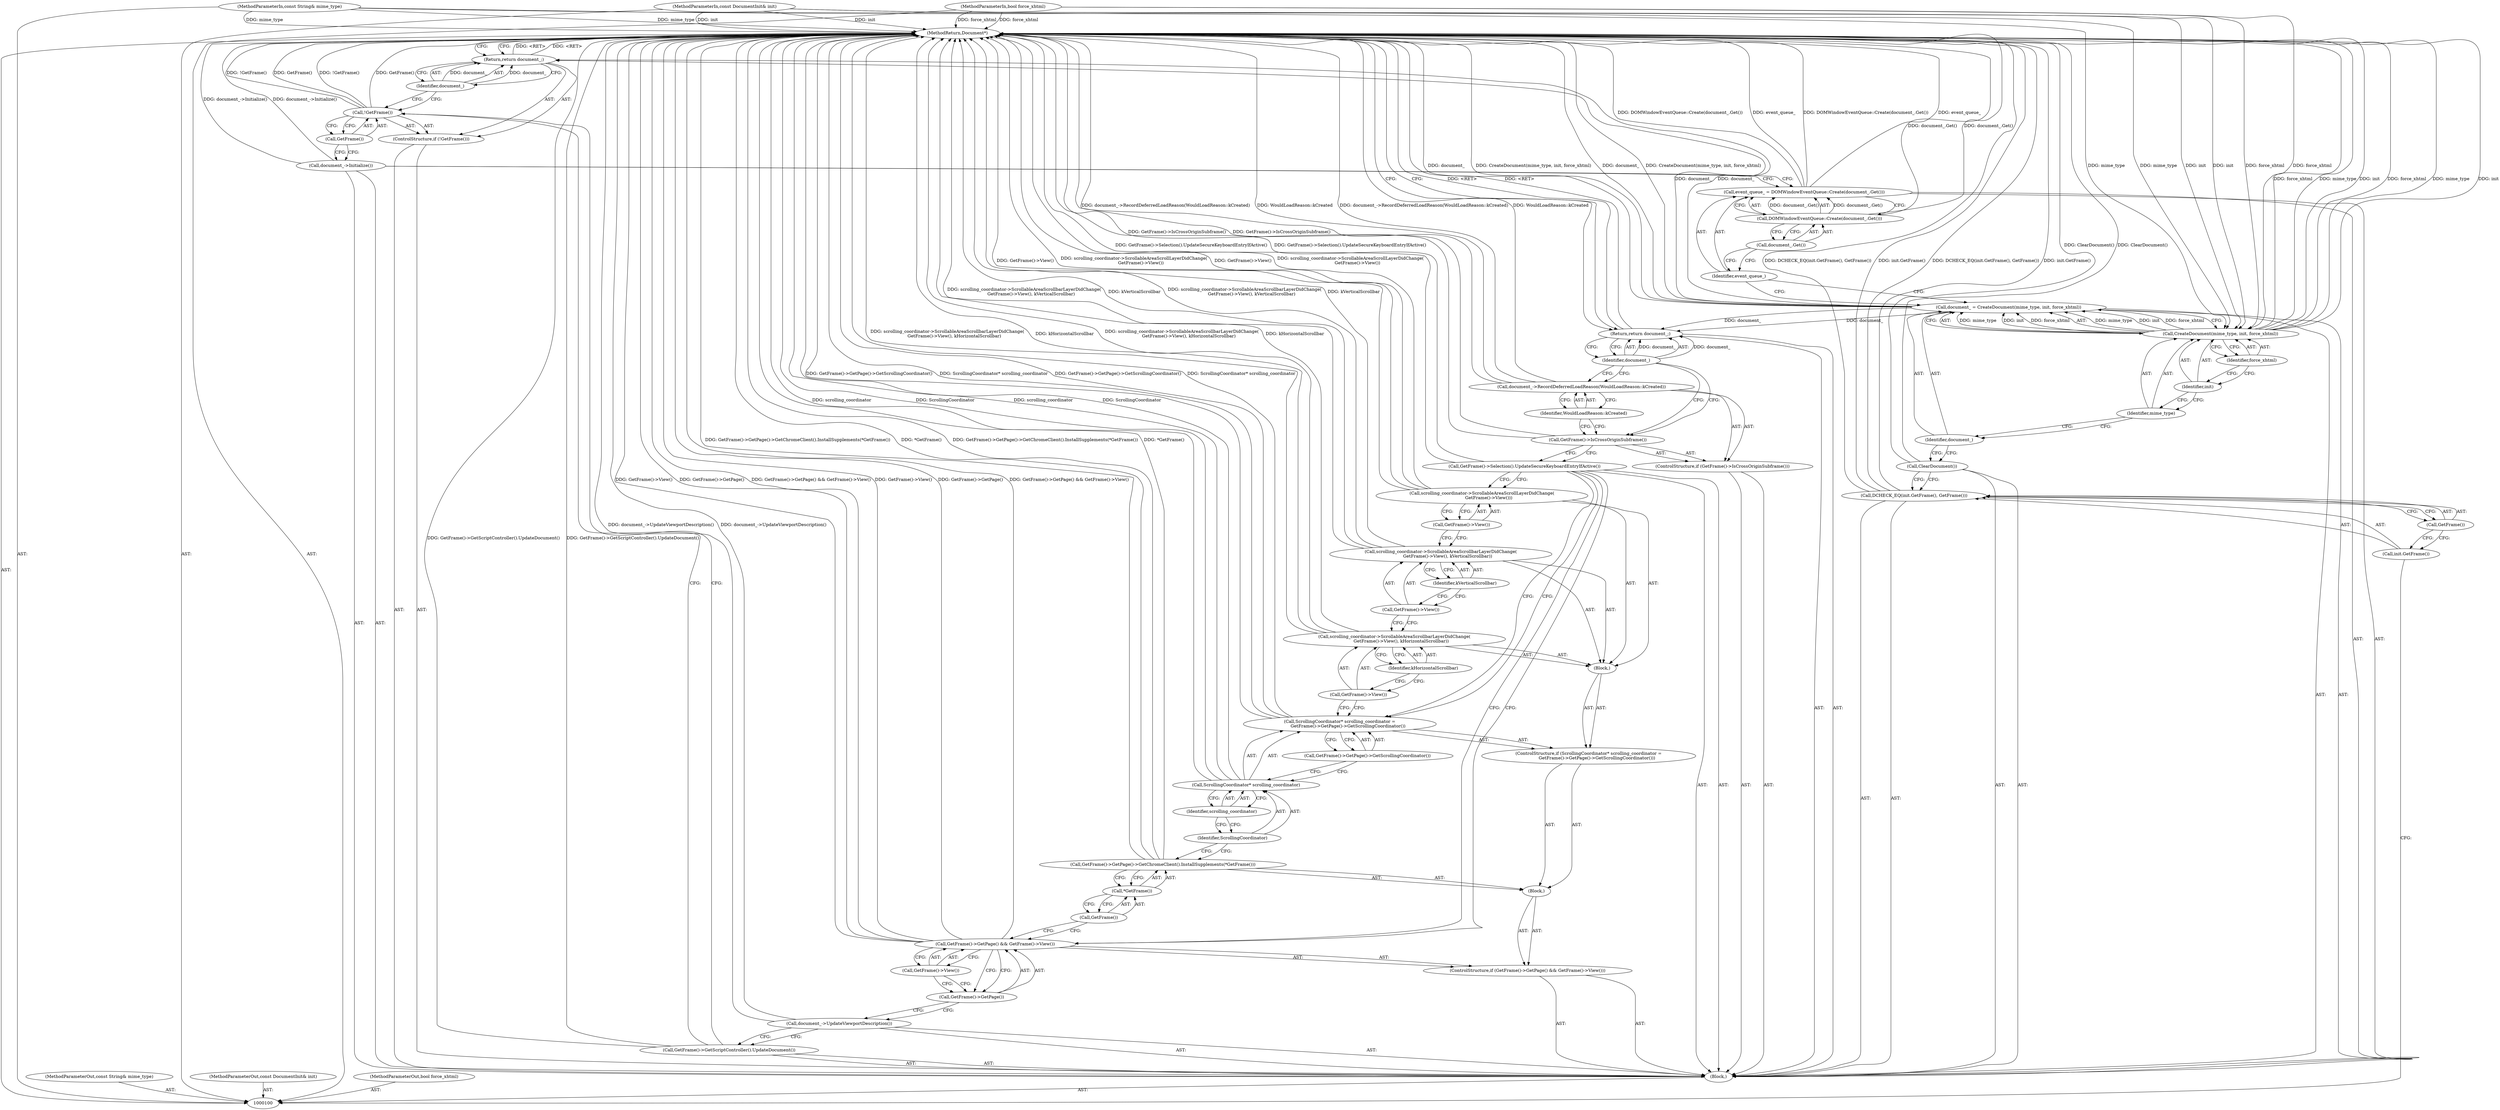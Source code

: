 digraph "1_Chrome_f1574f25e1402e748bf2bd7e28ce3dd96ceb1ca4_1" {
"1000157" [label="(MethodReturn,Document*)"];
"1000101" [label="(MethodParameterIn,const String& mime_type)"];
"1000256" [label="(MethodParameterOut,const String& mime_type)"];
"1000119" [label="(Call,document_->Initialize())"];
"1000120" [label="(ControlStructure,if (!GetFrame()))"];
"1000121" [label="(Call,!GetFrame())"];
"1000122" [label="(Call,GetFrame())"];
"1000124" [label="(Identifier,document_)"];
"1000123" [label="(Return,return document_;)"];
"1000125" [label="(Call,GetFrame()->GetScriptController().UpdateDocument())"];
"1000126" [label="(Call,document_->UpdateViewportDescription())"];
"1000127" [label="(ControlStructure,if (GetFrame()->GetPage() && GetFrame()->View()))"];
"1000130" [label="(Call,GetFrame()->View())"];
"1000131" [label="(Block,)"];
"1000128" [label="(Call,GetFrame()->GetPage() && GetFrame()->View())"];
"1000129" [label="(Call,GetFrame()->GetPage())"];
"1000132" [label="(Call,GetFrame()->GetPage()->GetChromeClient().InstallSupplements(*GetFrame()))"];
"1000133" [label="(Call,*GetFrame())"];
"1000134" [label="(Call,GetFrame())"];
"1000102" [label="(MethodParameterIn,const DocumentInit& init)"];
"1000257" [label="(MethodParameterOut,const DocumentInit& init)"];
"1000139" [label="(Identifier,scrolling_coordinator)"];
"1000135" [label="(ControlStructure,if (ScrollingCoordinator* scrolling_coordinator =\n            GetFrame()->GetPage()->GetScrollingCoordinator()))"];
"1000136" [label="(Call,ScrollingCoordinator* scrolling_coordinator =\n            GetFrame()->GetPage()->GetScrollingCoordinator())"];
"1000137" [label="(Call,ScrollingCoordinator* scrolling_coordinator)"];
"1000138" [label="(Identifier,ScrollingCoordinator)"];
"1000140" [label="(Call,GetFrame()->GetPage()->GetScrollingCoordinator())"];
"1000141" [label="(Block,)"];
"1000142" [label="(Call,scrolling_coordinator->ScrollableAreaScrollbarLayerDidChange(\n          GetFrame()->View(), kHorizontalScrollbar))"];
"1000143" [label="(Call,GetFrame()->View())"];
"1000144" [label="(Identifier,kHorizontalScrollbar)"];
"1000145" [label="(Call,scrolling_coordinator->ScrollableAreaScrollbarLayerDidChange(\n          GetFrame()->View(), kVerticalScrollbar))"];
"1000146" [label="(Call,GetFrame()->View())"];
"1000147" [label="(Identifier,kVerticalScrollbar)"];
"1000148" [label="(Call,scrolling_coordinator->ScrollableAreaScrollLayerDidChange(\n          GetFrame()->View()))"];
"1000149" [label="(Call,GetFrame()->View())"];
"1000103" [label="(MethodParameterIn,bool force_xhtml)"];
"1000258" [label="(MethodParameterOut,bool force_xhtml)"];
"1000104" [label="(Block,)"];
"1000150" [label="(Call,GetFrame()->Selection().UpdateSecureKeyboardEntryIfActive())"];
"1000151" [label="(ControlStructure,if (GetFrame()->IsCrossOriginSubframe()))"];
"1000152" [label="(Call,GetFrame()->IsCrossOriginSubframe())"];
"1000154" [label="(Identifier,WouldLoadReason::kCreated)"];
"1000153" [label="(Call,document_->RecordDeferredLoadReason(WouldLoadReason::kCreated))"];
"1000155" [label="(Return,return document_;)"];
"1000156" [label="(Identifier,document_)"];
"1000106" [label="(Call,init.GetFrame())"];
"1000105" [label="(Call,DCHECK_EQ(init.GetFrame(), GetFrame()))"];
"1000107" [label="(Call,GetFrame())"];
"1000108" [label="(Call,ClearDocument())"];
"1000111" [label="(Call,CreateDocument(mime_type, init, force_xhtml))"];
"1000109" [label="(Call,document_ = CreateDocument(mime_type, init, force_xhtml))"];
"1000110" [label="(Identifier,document_)"];
"1000112" [label="(Identifier,mime_type)"];
"1000113" [label="(Identifier,init)"];
"1000114" [label="(Identifier,force_xhtml)"];
"1000117" [label="(Call,DOMWindowEventQueue::Create(document_.Get()))"];
"1000115" [label="(Call,event_queue_ = DOMWindowEventQueue::Create(document_.Get()))"];
"1000116" [label="(Identifier,event_queue_)"];
"1000118" [label="(Call,document_.Get())"];
"1000157" -> "1000100"  [label="AST: "];
"1000157" -> "1000123"  [label="CFG: "];
"1000157" -> "1000155"  [label="CFG: "];
"1000155" -> "1000157"  [label="DDG: <RET>"];
"1000115" -> "1000157"  [label="DDG: DOMWindowEventQueue::Create(document_.Get())"];
"1000115" -> "1000157"  [label="DDG: event_queue_"];
"1000142" -> "1000157"  [label="DDG: scrolling_coordinator->ScrollableAreaScrollbarLayerDidChange(\n          GetFrame()->View(), kHorizontalScrollbar)"];
"1000142" -> "1000157"  [label="DDG: kHorizontalScrollbar"];
"1000125" -> "1000157"  [label="DDG: GetFrame()->GetScriptController().UpdateDocument()"];
"1000108" -> "1000157"  [label="DDG: ClearDocument()"];
"1000105" -> "1000157"  [label="DDG: DCHECK_EQ(init.GetFrame(), GetFrame())"];
"1000105" -> "1000157"  [label="DDG: init.GetFrame()"];
"1000111" -> "1000157"  [label="DDG: force_xhtml"];
"1000111" -> "1000157"  [label="DDG: mime_type"];
"1000111" -> "1000157"  [label="DDG: init"];
"1000153" -> "1000157"  [label="DDG: document_->RecordDeferredLoadReason(WouldLoadReason::kCreated)"];
"1000153" -> "1000157"  [label="DDG: WouldLoadReason::kCreated"];
"1000117" -> "1000157"  [label="DDG: document_.Get()"];
"1000150" -> "1000157"  [label="DDG: GetFrame()->Selection().UpdateSecureKeyboardEntryIfActive()"];
"1000119" -> "1000157"  [label="DDG: document_->Initialize()"];
"1000128" -> "1000157"  [label="DDG: GetFrame()->View()"];
"1000128" -> "1000157"  [label="DDG: GetFrame()->GetPage()"];
"1000128" -> "1000157"  [label="DDG: GetFrame()->GetPage() && GetFrame()->View()"];
"1000126" -> "1000157"  [label="DDG: document_->UpdateViewportDescription()"];
"1000132" -> "1000157"  [label="DDG: GetFrame()->GetPage()->GetChromeClient().InstallSupplements(*GetFrame())"];
"1000132" -> "1000157"  [label="DDG: *GetFrame()"];
"1000137" -> "1000157"  [label="DDG: scrolling_coordinator"];
"1000137" -> "1000157"  [label="DDG: ScrollingCoordinator"];
"1000136" -> "1000157"  [label="DDG: GetFrame()->GetPage()->GetScrollingCoordinator()"];
"1000136" -> "1000157"  [label="DDG: ScrollingCoordinator* scrolling_coordinator"];
"1000152" -> "1000157"  [label="DDG: GetFrame()->IsCrossOriginSubframe()"];
"1000103" -> "1000157"  [label="DDG: force_xhtml"];
"1000121" -> "1000157"  [label="DDG: !GetFrame()"];
"1000121" -> "1000157"  [label="DDG: GetFrame()"];
"1000148" -> "1000157"  [label="DDG: GetFrame()->View()"];
"1000148" -> "1000157"  [label="DDG: scrolling_coordinator->ScrollableAreaScrollLayerDidChange(\n          GetFrame()->View())"];
"1000102" -> "1000157"  [label="DDG: init"];
"1000101" -> "1000157"  [label="DDG: mime_type"];
"1000109" -> "1000157"  [label="DDG: document_"];
"1000109" -> "1000157"  [label="DDG: CreateDocument(mime_type, init, force_xhtml)"];
"1000145" -> "1000157"  [label="DDG: scrolling_coordinator->ScrollableAreaScrollbarLayerDidChange(\n          GetFrame()->View(), kVerticalScrollbar)"];
"1000145" -> "1000157"  [label="DDG: kVerticalScrollbar"];
"1000123" -> "1000157"  [label="DDG: <RET>"];
"1000101" -> "1000100"  [label="AST: "];
"1000101" -> "1000157"  [label="DDG: mime_type"];
"1000101" -> "1000111"  [label="DDG: mime_type"];
"1000256" -> "1000100"  [label="AST: "];
"1000119" -> "1000104"  [label="AST: "];
"1000119" -> "1000115"  [label="CFG: "];
"1000122" -> "1000119"  [label="CFG: "];
"1000119" -> "1000157"  [label="DDG: document_->Initialize()"];
"1000120" -> "1000104"  [label="AST: "];
"1000121" -> "1000120"  [label="AST: "];
"1000123" -> "1000120"  [label="AST: "];
"1000121" -> "1000120"  [label="AST: "];
"1000121" -> "1000122"  [label="CFG: "];
"1000122" -> "1000121"  [label="AST: "];
"1000124" -> "1000121"  [label="CFG: "];
"1000125" -> "1000121"  [label="CFG: "];
"1000121" -> "1000157"  [label="DDG: !GetFrame()"];
"1000121" -> "1000157"  [label="DDG: GetFrame()"];
"1000122" -> "1000121"  [label="AST: "];
"1000122" -> "1000119"  [label="CFG: "];
"1000121" -> "1000122"  [label="CFG: "];
"1000124" -> "1000123"  [label="AST: "];
"1000124" -> "1000121"  [label="CFG: "];
"1000123" -> "1000124"  [label="CFG: "];
"1000124" -> "1000123"  [label="DDG: document_"];
"1000123" -> "1000120"  [label="AST: "];
"1000123" -> "1000124"  [label="CFG: "];
"1000124" -> "1000123"  [label="AST: "];
"1000157" -> "1000123"  [label="CFG: "];
"1000123" -> "1000157"  [label="DDG: <RET>"];
"1000124" -> "1000123"  [label="DDG: document_"];
"1000109" -> "1000123"  [label="DDG: document_"];
"1000125" -> "1000104"  [label="AST: "];
"1000125" -> "1000121"  [label="CFG: "];
"1000126" -> "1000125"  [label="CFG: "];
"1000125" -> "1000157"  [label="DDG: GetFrame()->GetScriptController().UpdateDocument()"];
"1000126" -> "1000104"  [label="AST: "];
"1000126" -> "1000125"  [label="CFG: "];
"1000129" -> "1000126"  [label="CFG: "];
"1000126" -> "1000157"  [label="DDG: document_->UpdateViewportDescription()"];
"1000127" -> "1000104"  [label="AST: "];
"1000128" -> "1000127"  [label="AST: "];
"1000131" -> "1000127"  [label="AST: "];
"1000130" -> "1000128"  [label="AST: "];
"1000130" -> "1000129"  [label="CFG: "];
"1000128" -> "1000130"  [label="CFG: "];
"1000131" -> "1000127"  [label="AST: "];
"1000132" -> "1000131"  [label="AST: "];
"1000135" -> "1000131"  [label="AST: "];
"1000128" -> "1000127"  [label="AST: "];
"1000128" -> "1000129"  [label="CFG: "];
"1000128" -> "1000130"  [label="CFG: "];
"1000129" -> "1000128"  [label="AST: "];
"1000130" -> "1000128"  [label="AST: "];
"1000134" -> "1000128"  [label="CFG: "];
"1000150" -> "1000128"  [label="CFG: "];
"1000128" -> "1000157"  [label="DDG: GetFrame()->View()"];
"1000128" -> "1000157"  [label="DDG: GetFrame()->GetPage()"];
"1000128" -> "1000157"  [label="DDG: GetFrame()->GetPage() && GetFrame()->View()"];
"1000129" -> "1000128"  [label="AST: "];
"1000129" -> "1000126"  [label="CFG: "];
"1000130" -> "1000129"  [label="CFG: "];
"1000128" -> "1000129"  [label="CFG: "];
"1000132" -> "1000131"  [label="AST: "];
"1000132" -> "1000133"  [label="CFG: "];
"1000133" -> "1000132"  [label="AST: "];
"1000138" -> "1000132"  [label="CFG: "];
"1000132" -> "1000157"  [label="DDG: GetFrame()->GetPage()->GetChromeClient().InstallSupplements(*GetFrame())"];
"1000132" -> "1000157"  [label="DDG: *GetFrame()"];
"1000133" -> "1000132"  [label="AST: "];
"1000133" -> "1000134"  [label="CFG: "];
"1000134" -> "1000133"  [label="AST: "];
"1000132" -> "1000133"  [label="CFG: "];
"1000134" -> "1000133"  [label="AST: "];
"1000134" -> "1000128"  [label="CFG: "];
"1000133" -> "1000134"  [label="CFG: "];
"1000102" -> "1000100"  [label="AST: "];
"1000102" -> "1000157"  [label="DDG: init"];
"1000102" -> "1000111"  [label="DDG: init"];
"1000257" -> "1000100"  [label="AST: "];
"1000139" -> "1000137"  [label="AST: "];
"1000139" -> "1000138"  [label="CFG: "];
"1000137" -> "1000139"  [label="CFG: "];
"1000135" -> "1000131"  [label="AST: "];
"1000136" -> "1000135"  [label="AST: "];
"1000141" -> "1000135"  [label="AST: "];
"1000136" -> "1000135"  [label="AST: "];
"1000136" -> "1000140"  [label="CFG: "];
"1000137" -> "1000136"  [label="AST: "];
"1000140" -> "1000136"  [label="AST: "];
"1000143" -> "1000136"  [label="CFG: "];
"1000150" -> "1000136"  [label="CFG: "];
"1000136" -> "1000157"  [label="DDG: GetFrame()->GetPage()->GetScrollingCoordinator()"];
"1000136" -> "1000157"  [label="DDG: ScrollingCoordinator* scrolling_coordinator"];
"1000137" -> "1000136"  [label="AST: "];
"1000137" -> "1000139"  [label="CFG: "];
"1000138" -> "1000137"  [label="AST: "];
"1000139" -> "1000137"  [label="AST: "];
"1000140" -> "1000137"  [label="CFG: "];
"1000137" -> "1000157"  [label="DDG: scrolling_coordinator"];
"1000137" -> "1000157"  [label="DDG: ScrollingCoordinator"];
"1000138" -> "1000137"  [label="AST: "];
"1000138" -> "1000132"  [label="CFG: "];
"1000139" -> "1000138"  [label="CFG: "];
"1000140" -> "1000136"  [label="AST: "];
"1000140" -> "1000137"  [label="CFG: "];
"1000136" -> "1000140"  [label="CFG: "];
"1000141" -> "1000135"  [label="AST: "];
"1000142" -> "1000141"  [label="AST: "];
"1000145" -> "1000141"  [label="AST: "];
"1000148" -> "1000141"  [label="AST: "];
"1000142" -> "1000141"  [label="AST: "];
"1000142" -> "1000144"  [label="CFG: "];
"1000143" -> "1000142"  [label="AST: "];
"1000144" -> "1000142"  [label="AST: "];
"1000146" -> "1000142"  [label="CFG: "];
"1000142" -> "1000157"  [label="DDG: scrolling_coordinator->ScrollableAreaScrollbarLayerDidChange(\n          GetFrame()->View(), kHorizontalScrollbar)"];
"1000142" -> "1000157"  [label="DDG: kHorizontalScrollbar"];
"1000143" -> "1000142"  [label="AST: "];
"1000143" -> "1000136"  [label="CFG: "];
"1000144" -> "1000143"  [label="CFG: "];
"1000144" -> "1000142"  [label="AST: "];
"1000144" -> "1000143"  [label="CFG: "];
"1000142" -> "1000144"  [label="CFG: "];
"1000145" -> "1000141"  [label="AST: "];
"1000145" -> "1000147"  [label="CFG: "];
"1000146" -> "1000145"  [label="AST: "];
"1000147" -> "1000145"  [label="AST: "];
"1000149" -> "1000145"  [label="CFG: "];
"1000145" -> "1000157"  [label="DDG: scrolling_coordinator->ScrollableAreaScrollbarLayerDidChange(\n          GetFrame()->View(), kVerticalScrollbar)"];
"1000145" -> "1000157"  [label="DDG: kVerticalScrollbar"];
"1000146" -> "1000145"  [label="AST: "];
"1000146" -> "1000142"  [label="CFG: "];
"1000147" -> "1000146"  [label="CFG: "];
"1000147" -> "1000145"  [label="AST: "];
"1000147" -> "1000146"  [label="CFG: "];
"1000145" -> "1000147"  [label="CFG: "];
"1000148" -> "1000141"  [label="AST: "];
"1000148" -> "1000149"  [label="CFG: "];
"1000149" -> "1000148"  [label="AST: "];
"1000150" -> "1000148"  [label="CFG: "];
"1000148" -> "1000157"  [label="DDG: GetFrame()->View()"];
"1000148" -> "1000157"  [label="DDG: scrolling_coordinator->ScrollableAreaScrollLayerDidChange(\n          GetFrame()->View())"];
"1000149" -> "1000148"  [label="AST: "];
"1000149" -> "1000145"  [label="CFG: "];
"1000148" -> "1000149"  [label="CFG: "];
"1000103" -> "1000100"  [label="AST: "];
"1000103" -> "1000157"  [label="DDG: force_xhtml"];
"1000103" -> "1000111"  [label="DDG: force_xhtml"];
"1000258" -> "1000100"  [label="AST: "];
"1000104" -> "1000100"  [label="AST: "];
"1000105" -> "1000104"  [label="AST: "];
"1000108" -> "1000104"  [label="AST: "];
"1000109" -> "1000104"  [label="AST: "];
"1000115" -> "1000104"  [label="AST: "];
"1000119" -> "1000104"  [label="AST: "];
"1000120" -> "1000104"  [label="AST: "];
"1000125" -> "1000104"  [label="AST: "];
"1000126" -> "1000104"  [label="AST: "];
"1000127" -> "1000104"  [label="AST: "];
"1000150" -> "1000104"  [label="AST: "];
"1000151" -> "1000104"  [label="AST: "];
"1000155" -> "1000104"  [label="AST: "];
"1000150" -> "1000104"  [label="AST: "];
"1000150" -> "1000148"  [label="CFG: "];
"1000150" -> "1000136"  [label="CFG: "];
"1000150" -> "1000128"  [label="CFG: "];
"1000152" -> "1000150"  [label="CFG: "];
"1000150" -> "1000157"  [label="DDG: GetFrame()->Selection().UpdateSecureKeyboardEntryIfActive()"];
"1000151" -> "1000104"  [label="AST: "];
"1000152" -> "1000151"  [label="AST: "];
"1000153" -> "1000151"  [label="AST: "];
"1000152" -> "1000151"  [label="AST: "];
"1000152" -> "1000150"  [label="CFG: "];
"1000154" -> "1000152"  [label="CFG: "];
"1000156" -> "1000152"  [label="CFG: "];
"1000152" -> "1000157"  [label="DDG: GetFrame()->IsCrossOriginSubframe()"];
"1000154" -> "1000153"  [label="AST: "];
"1000154" -> "1000152"  [label="CFG: "];
"1000153" -> "1000154"  [label="CFG: "];
"1000153" -> "1000151"  [label="AST: "];
"1000153" -> "1000154"  [label="CFG: "];
"1000154" -> "1000153"  [label="AST: "];
"1000156" -> "1000153"  [label="CFG: "];
"1000153" -> "1000157"  [label="DDG: document_->RecordDeferredLoadReason(WouldLoadReason::kCreated)"];
"1000153" -> "1000157"  [label="DDG: WouldLoadReason::kCreated"];
"1000155" -> "1000104"  [label="AST: "];
"1000155" -> "1000156"  [label="CFG: "];
"1000156" -> "1000155"  [label="AST: "];
"1000157" -> "1000155"  [label="CFG: "];
"1000155" -> "1000157"  [label="DDG: <RET>"];
"1000156" -> "1000155"  [label="DDG: document_"];
"1000109" -> "1000155"  [label="DDG: document_"];
"1000156" -> "1000155"  [label="AST: "];
"1000156" -> "1000153"  [label="CFG: "];
"1000156" -> "1000152"  [label="CFG: "];
"1000155" -> "1000156"  [label="CFG: "];
"1000156" -> "1000155"  [label="DDG: document_"];
"1000106" -> "1000105"  [label="AST: "];
"1000106" -> "1000100"  [label="CFG: "];
"1000107" -> "1000106"  [label="CFG: "];
"1000105" -> "1000104"  [label="AST: "];
"1000105" -> "1000107"  [label="CFG: "];
"1000106" -> "1000105"  [label="AST: "];
"1000107" -> "1000105"  [label="AST: "];
"1000108" -> "1000105"  [label="CFG: "];
"1000105" -> "1000157"  [label="DDG: DCHECK_EQ(init.GetFrame(), GetFrame())"];
"1000105" -> "1000157"  [label="DDG: init.GetFrame()"];
"1000107" -> "1000105"  [label="AST: "];
"1000107" -> "1000106"  [label="CFG: "];
"1000105" -> "1000107"  [label="CFG: "];
"1000108" -> "1000104"  [label="AST: "];
"1000108" -> "1000105"  [label="CFG: "];
"1000110" -> "1000108"  [label="CFG: "];
"1000108" -> "1000157"  [label="DDG: ClearDocument()"];
"1000111" -> "1000109"  [label="AST: "];
"1000111" -> "1000114"  [label="CFG: "];
"1000112" -> "1000111"  [label="AST: "];
"1000113" -> "1000111"  [label="AST: "];
"1000114" -> "1000111"  [label="AST: "];
"1000109" -> "1000111"  [label="CFG: "];
"1000111" -> "1000157"  [label="DDG: force_xhtml"];
"1000111" -> "1000157"  [label="DDG: mime_type"];
"1000111" -> "1000157"  [label="DDG: init"];
"1000111" -> "1000109"  [label="DDG: mime_type"];
"1000111" -> "1000109"  [label="DDG: init"];
"1000111" -> "1000109"  [label="DDG: force_xhtml"];
"1000101" -> "1000111"  [label="DDG: mime_type"];
"1000102" -> "1000111"  [label="DDG: init"];
"1000103" -> "1000111"  [label="DDG: force_xhtml"];
"1000109" -> "1000104"  [label="AST: "];
"1000109" -> "1000111"  [label="CFG: "];
"1000110" -> "1000109"  [label="AST: "];
"1000111" -> "1000109"  [label="AST: "];
"1000116" -> "1000109"  [label="CFG: "];
"1000109" -> "1000157"  [label="DDG: document_"];
"1000109" -> "1000157"  [label="DDG: CreateDocument(mime_type, init, force_xhtml)"];
"1000111" -> "1000109"  [label="DDG: mime_type"];
"1000111" -> "1000109"  [label="DDG: init"];
"1000111" -> "1000109"  [label="DDG: force_xhtml"];
"1000109" -> "1000123"  [label="DDG: document_"];
"1000109" -> "1000155"  [label="DDG: document_"];
"1000110" -> "1000109"  [label="AST: "];
"1000110" -> "1000108"  [label="CFG: "];
"1000112" -> "1000110"  [label="CFG: "];
"1000112" -> "1000111"  [label="AST: "];
"1000112" -> "1000110"  [label="CFG: "];
"1000113" -> "1000112"  [label="CFG: "];
"1000113" -> "1000111"  [label="AST: "];
"1000113" -> "1000112"  [label="CFG: "];
"1000114" -> "1000113"  [label="CFG: "];
"1000114" -> "1000111"  [label="AST: "];
"1000114" -> "1000113"  [label="CFG: "];
"1000111" -> "1000114"  [label="CFG: "];
"1000117" -> "1000115"  [label="AST: "];
"1000117" -> "1000118"  [label="CFG: "];
"1000118" -> "1000117"  [label="AST: "];
"1000115" -> "1000117"  [label="CFG: "];
"1000117" -> "1000157"  [label="DDG: document_.Get()"];
"1000117" -> "1000115"  [label="DDG: document_.Get()"];
"1000115" -> "1000104"  [label="AST: "];
"1000115" -> "1000117"  [label="CFG: "];
"1000116" -> "1000115"  [label="AST: "];
"1000117" -> "1000115"  [label="AST: "];
"1000119" -> "1000115"  [label="CFG: "];
"1000115" -> "1000157"  [label="DDG: DOMWindowEventQueue::Create(document_.Get())"];
"1000115" -> "1000157"  [label="DDG: event_queue_"];
"1000117" -> "1000115"  [label="DDG: document_.Get()"];
"1000116" -> "1000115"  [label="AST: "];
"1000116" -> "1000109"  [label="CFG: "];
"1000118" -> "1000116"  [label="CFG: "];
"1000118" -> "1000117"  [label="AST: "];
"1000118" -> "1000116"  [label="CFG: "];
"1000117" -> "1000118"  [label="CFG: "];
}

